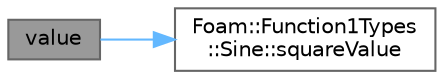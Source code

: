 digraph "value"
{
 // LATEX_PDF_SIZE
  bgcolor="transparent";
  edge [fontname=Helvetica,fontsize=10,labelfontname=Helvetica,labelfontsize=10];
  node [fontname=Helvetica,fontsize=10,shape=box,height=0.2,width=0.4];
  rankdir="LR";
  Node1 [id="Node000001",label="value",height=0.2,width=0.4,color="gray40", fillcolor="grey60", style="filled", fontcolor="black",tooltip=" "];
  Node1 -> Node2 [id="edge1_Node000001_Node000002",color="steelblue1",style="solid",tooltip=" "];
  Node2 [id="Node000002",label="Foam::Function1Types\l::Sine::squareValue",height=0.2,width=0.4,color="grey40", fillcolor="white", style="filled",URL="$classFoam_1_1Function1Types_1_1Sine.html#a30ce42223368f59fc9c9d547b89235b8",tooltip=" "];
}
